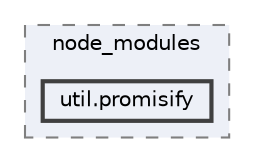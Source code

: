 digraph "pkiclassroomrescheduler/src/main/frontend/node_modules/util.promisify"
{
 // LATEX_PDF_SIZE
  bgcolor="transparent";
  edge [fontname=Helvetica,fontsize=10,labelfontname=Helvetica,labelfontsize=10];
  node [fontname=Helvetica,fontsize=10,shape=box,height=0.2,width=0.4];
  compound=true
  subgraph clusterdir_72953eda66ccb3a2722c28e1c3e6c23b {
    graph [ bgcolor="#edf0f7", pencolor="grey50", label="node_modules", fontname=Helvetica,fontsize=10 style="filled,dashed", URL="dir_72953eda66ccb3a2722c28e1c3e6c23b.html",tooltip=""]
  dir_cb742e05eee1dbb1d86f8ce4f9a79579 [label="util.promisify", fillcolor="#edf0f7", color="grey25", style="filled,bold", URL="dir_cb742e05eee1dbb1d86f8ce4f9a79579.html",tooltip=""];
  }
}
